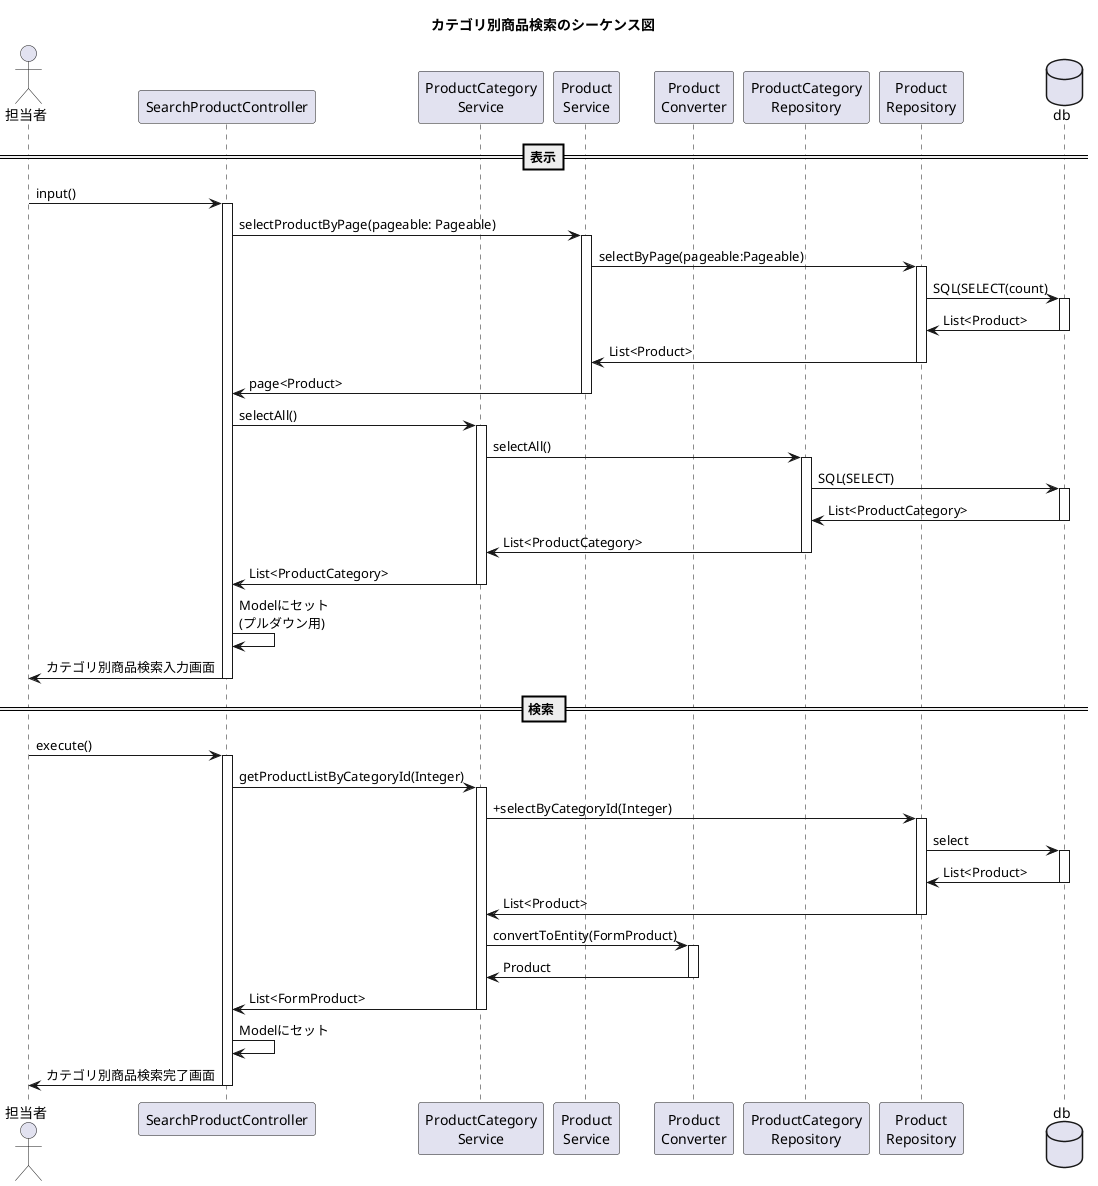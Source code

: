 @startuml

title カテゴリ別商品検索のシーケンス図
actor "担当者" as user
participant "SearchProductController" as controller
participant "ProductCategory\nService" as service
participant "Product\nService" as service1
participant "Product\nConverter" as helper
participant "ProductCategory\nRepository" as repository1
participant "Product\nRepository" as repository2
database "db" as db
==表示==
user -> controller++:input()
controller -> service1++:selectProductByPage(pageable: Pageable)
service1 -> repository2++:selectByPage(pageable:Pageable)
repository2 -> db++:SQL(SELECT(count)
db -> repository2--:List<Product>
repository2 -> service1--:List<Product>
service1 -> controller--:page<Product>

controller -> service++:selectAll()
service -> repository1++:selectAll()
repository1 -> db++:SQL(SELECT)
db -> repository1--:List<ProductCategory>
repository1 -> service--:List<ProductCategory>
service -> controller--:List<ProductCategory>
controller -> controller:Modelにセット\n(プルダウン用)
controller -> user--:カテゴリ別商品検索入力画面

== 検索 ==
user -> controller++:execute()
controller -> service++:getProductListByCategoryId(Integer)
service -> repository2++:+selectByCategoryId(Integer)
repository2 -> db++:select
db -> repository2--:List<Product>
repository2 -> service--:List<Product>
service -> helper++:convertToEntity(FormProduct)
service <- helper--:Product
service -> controller--:List<FormProduct>
controller -> controller:Modelにセット
controller -> user--:カテゴリ別商品検索完了画面


@enduml